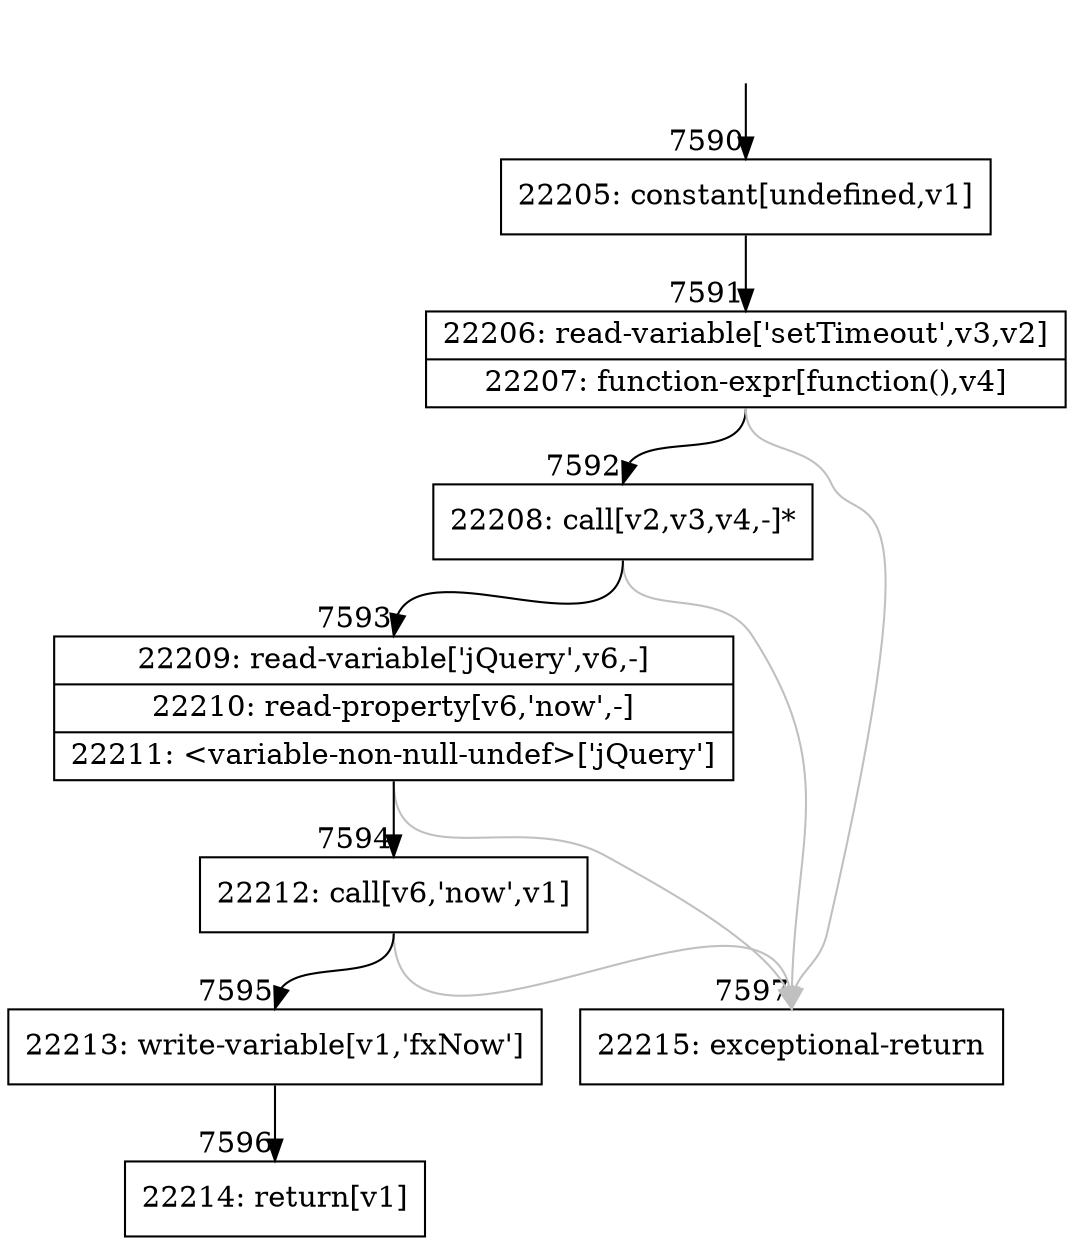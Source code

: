 digraph {
rankdir="TD"
BB_entry487[shape=none,label=""];
BB_entry487 -> BB7590 [tailport=s, headport=n, headlabel="    7590"]
BB7590 [shape=record label="{22205: constant[undefined,v1]}" ] 
BB7590 -> BB7591 [tailport=s, headport=n, headlabel="      7591"]
BB7591 [shape=record label="{22206: read-variable['setTimeout',v3,v2]|22207: function-expr[function(),v4]}" ] 
BB7591 -> BB7592 [tailport=s, headport=n, headlabel="      7592"]
BB7591 -> BB7597 [tailport=s, headport=n, color=gray, headlabel="      7597"]
BB7592 [shape=record label="{22208: call[v2,v3,v4,-]*}" ] 
BB7592 -> BB7593 [tailport=s, headport=n, headlabel="      7593"]
BB7592 -> BB7597 [tailport=s, headport=n, color=gray]
BB7593 [shape=record label="{22209: read-variable['jQuery',v6,-]|22210: read-property[v6,'now',-]|22211: \<variable-non-null-undef\>['jQuery']}" ] 
BB7593 -> BB7594 [tailport=s, headport=n, headlabel="      7594"]
BB7593 -> BB7597 [tailport=s, headport=n, color=gray]
BB7594 [shape=record label="{22212: call[v6,'now',v1]}" ] 
BB7594 -> BB7595 [tailport=s, headport=n, headlabel="      7595"]
BB7594 -> BB7597 [tailport=s, headport=n, color=gray]
BB7595 [shape=record label="{22213: write-variable[v1,'fxNow']}" ] 
BB7595 -> BB7596 [tailport=s, headport=n, headlabel="      7596"]
BB7596 [shape=record label="{22214: return[v1]}" ] 
BB7597 [shape=record label="{22215: exceptional-return}" ] 
}
